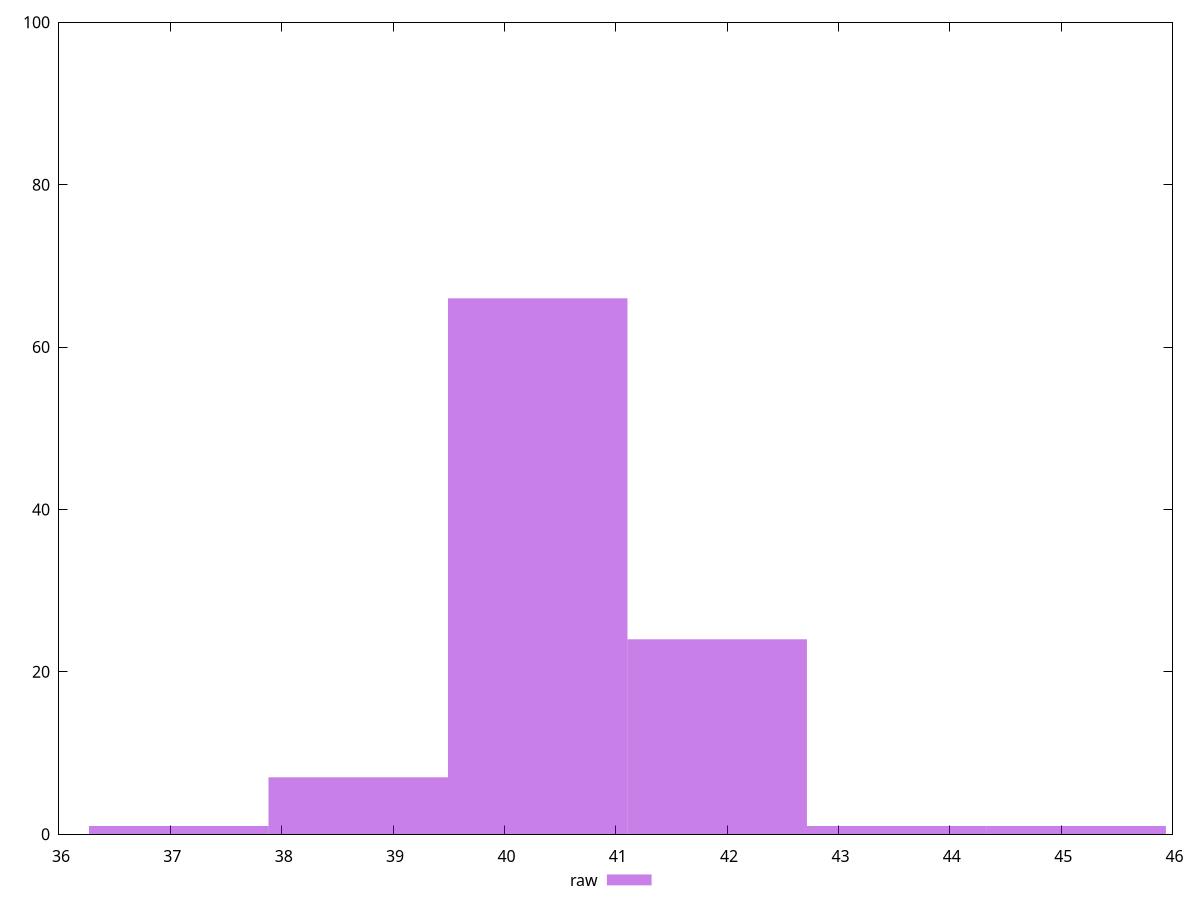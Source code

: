 reset
set terminal svg size 640, 490 enhanced background rgb 'white'
set output "report_00007_2020-12-11T15:55:29.892Z/bootup-time/samples/pages+cached+noadtech/raw/histogram.svg"

$raw <<EOF
41.91113123271443 24
40.2991646468408 66
37.07523147509354 1
45.1350644044617 1
38.68719806096717 7
43.52309781858806 1
EOF

set key outside below
set boxwidth 1.611966585873632
set yrange [0:100]
set style fill transparent solid 0.5 noborder

plot \
  $raw title "raw" with boxes, \


reset